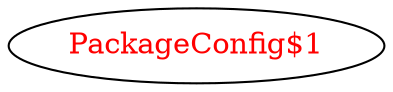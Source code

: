 digraph dependencyGraph {
 concentrate=true;
 ranksep="2.0";
 rankdir="LR"; 
 splines="ortho";
"PackageConfig$1" [fontcolor="red"];
}